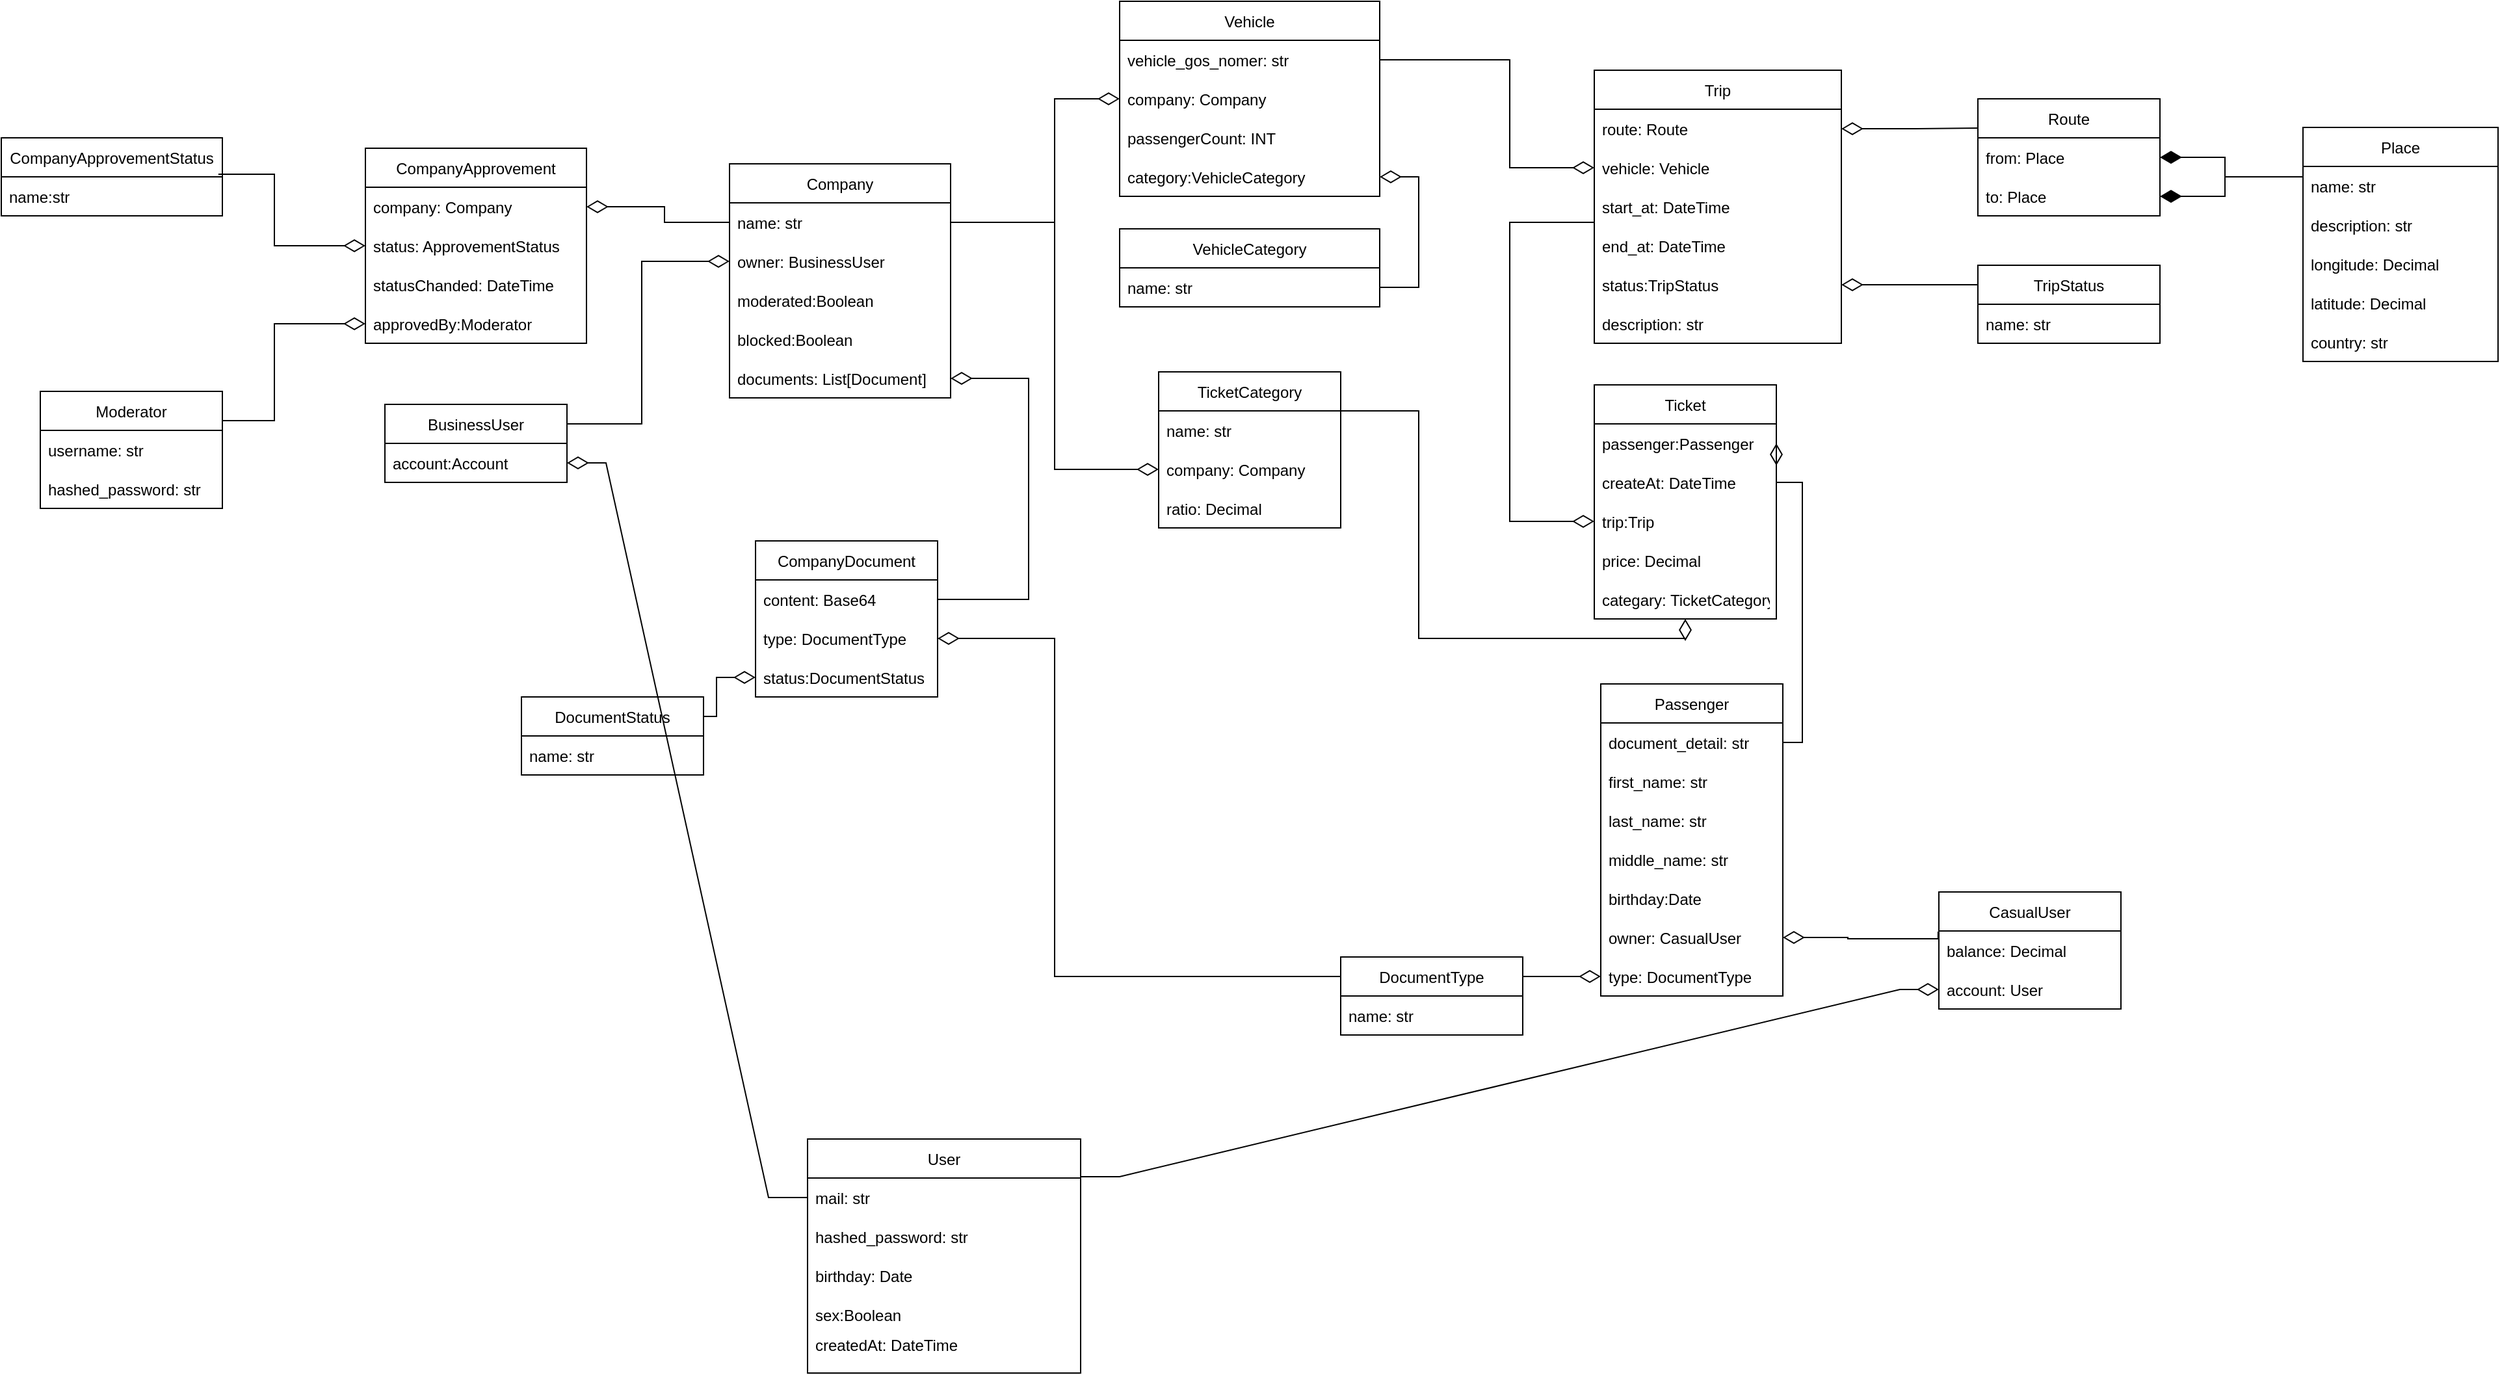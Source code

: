 <mxfile version="15.6.8" type="github">
  <diagram id="ArGW7IDya43heI2d5whR" name="Page-1">
    <mxGraphModel dx="1819" dy="524" grid="1" gridSize="10" guides="1" tooltips="1" connect="1" arrows="1" fold="1" page="1" pageScale="1" pageWidth="850" pageHeight="1100" math="0" shadow="0">
      <root>
        <mxCell id="0" />
        <mxCell id="1" parent="0" />
        <mxCell id="jDXTL4kX9GD-vCOHamEt-2" value="BusinessUser" style="swimlane;fontStyle=0;childLayout=stackLayout;horizontal=1;startSize=30;horizontalStack=0;resizeParent=1;resizeParentMax=0;resizeLast=0;collapsible=1;marginBottom=0;" parent="1" vertex="1">
          <mxGeometry x="-155" y="365" width="140" height="60" as="geometry" />
        </mxCell>
        <mxCell id="jDXTL4kX9GD-vCOHamEt-3" value="account:Account" style="text;strokeColor=none;fillColor=none;align=left;verticalAlign=middle;spacingLeft=4;spacingRight=4;overflow=hidden;points=[[0,0.5],[1,0.5]];portConstraint=eastwest;rotatable=0;" parent="jDXTL4kX9GD-vCOHamEt-2" vertex="1">
          <mxGeometry y="30" width="140" height="30" as="geometry" />
        </mxCell>
        <mxCell id="jDXTL4kX9GD-vCOHamEt-6" value="Vehicle" style="swimlane;fontStyle=0;childLayout=stackLayout;horizontal=1;startSize=30;horizontalStack=0;resizeParent=1;resizeParentMax=0;resizeLast=0;collapsible=1;marginBottom=0;" parent="1" vertex="1">
          <mxGeometry x="410" y="55" width="200" height="150" as="geometry" />
        </mxCell>
        <mxCell id="jDXTL4kX9GD-vCOHamEt-7" value="vehicle_gos_nomer: str" style="text;strokeColor=none;fillColor=none;align=left;verticalAlign=middle;spacingLeft=4;spacingRight=4;overflow=hidden;points=[[0,0.5],[1,0.5]];portConstraint=eastwest;rotatable=0;" parent="jDXTL4kX9GD-vCOHamEt-6" vertex="1">
          <mxGeometry y="30" width="200" height="30" as="geometry" />
        </mxCell>
        <mxCell id="jDXTL4kX9GD-vCOHamEt-8" value="company: Company" style="text;strokeColor=none;fillColor=none;align=left;verticalAlign=middle;spacingLeft=4;spacingRight=4;overflow=hidden;points=[[0,0.5],[1,0.5]];portConstraint=eastwest;rotatable=0;" parent="jDXTL4kX9GD-vCOHamEt-6" vertex="1">
          <mxGeometry y="60" width="200" height="30" as="geometry" />
        </mxCell>
        <mxCell id="jDXTL4kX9GD-vCOHamEt-46" value="passengerCount: INT" style="text;strokeColor=none;fillColor=none;align=left;verticalAlign=middle;spacingLeft=4;spacingRight=4;overflow=hidden;points=[[0,0.5],[1,0.5]];portConstraint=eastwest;rotatable=0;" parent="jDXTL4kX9GD-vCOHamEt-6" vertex="1">
          <mxGeometry y="90" width="200" height="30" as="geometry" />
        </mxCell>
        <mxCell id="jDXTL4kX9GD-vCOHamEt-43" value="category:VehicleCategory" style="text;strokeColor=none;fillColor=none;align=left;verticalAlign=middle;spacingLeft=4;spacingRight=4;overflow=hidden;points=[[0,0.5],[1,0.5]];portConstraint=eastwest;rotatable=0;" parent="jDXTL4kX9GD-vCOHamEt-6" vertex="1">
          <mxGeometry y="120" width="200" height="30" as="geometry" />
        </mxCell>
        <mxCell id="jDXTL4kX9GD-vCOHamEt-14" style="rounded=0;orthogonalLoop=1;jettySize=auto;html=1;elbow=vertical;edgeStyle=orthogonalEdgeStyle;exitX=0;exitY=0.5;exitDx=0;exitDy=0;endArrow=none;endFill=0;entryX=1;entryY=0.25;entryDx=0;entryDy=0;strokeWidth=1;endSize=11;startArrow=diamondThin;startFill=0;startSize=14;" parent="1" source="jDXTL4kX9GD-vCOHamEt-12" target="jDXTL4kX9GD-vCOHamEt-2" edge="1">
          <mxGeometry relative="1" as="geometry">
            <mxPoint x="10" y="450" as="targetPoint" />
          </mxGeometry>
        </mxCell>
        <mxCell id="jDXTL4kX9GD-vCOHamEt-10" value="Company" style="swimlane;fontStyle=0;childLayout=stackLayout;horizontal=1;startSize=30;horizontalStack=0;resizeParent=1;resizeParentMax=0;resizeLast=0;collapsible=1;marginBottom=0;" parent="1" vertex="1">
          <mxGeometry x="110" y="180" width="170" height="180" as="geometry" />
        </mxCell>
        <mxCell id="jDXTL4kX9GD-vCOHamEt-11" value="name: str" style="text;strokeColor=none;fillColor=none;align=left;verticalAlign=middle;spacingLeft=4;spacingRight=4;overflow=hidden;points=[[0,0.5],[1,0.5]];portConstraint=eastwest;rotatable=0;" parent="jDXTL4kX9GD-vCOHamEt-10" vertex="1">
          <mxGeometry y="30" width="170" height="30" as="geometry" />
        </mxCell>
        <mxCell id="jDXTL4kX9GD-vCOHamEt-12" value="owner: BusinessUser" style="text;strokeColor=none;fillColor=none;align=left;verticalAlign=middle;spacingLeft=4;spacingRight=4;overflow=hidden;points=[[0,0.5],[1,0.5]];portConstraint=eastwest;rotatable=0;" parent="jDXTL4kX9GD-vCOHamEt-10" vertex="1">
          <mxGeometry y="60" width="170" height="30" as="geometry" />
        </mxCell>
        <mxCell id="jDXTL4kX9GD-vCOHamEt-28" value="moderated:Boolean" style="text;strokeColor=none;fillColor=none;align=left;verticalAlign=middle;spacingLeft=4;spacingRight=4;overflow=hidden;points=[[0,0.5],[1,0.5]];portConstraint=eastwest;rotatable=0;" parent="jDXTL4kX9GD-vCOHamEt-10" vertex="1">
          <mxGeometry y="90" width="170" height="30" as="geometry" />
        </mxCell>
        <mxCell id="jDXTL4kX9GD-vCOHamEt-85" value="blocked:Boolean" style="text;strokeColor=none;fillColor=none;align=left;verticalAlign=middle;spacingLeft=4;spacingRight=4;overflow=hidden;points=[[0,0.5],[1,0.5]];portConstraint=eastwest;rotatable=0;" parent="jDXTL4kX9GD-vCOHamEt-10" vertex="1">
          <mxGeometry y="120" width="170" height="30" as="geometry" />
        </mxCell>
        <mxCell id="jDXTL4kX9GD-vCOHamEt-126" value="documents: List[Document]" style="text;strokeColor=none;fillColor=none;align=left;verticalAlign=middle;spacingLeft=4;spacingRight=4;overflow=hidden;points=[[0,0.5],[1,0.5]];portConstraint=eastwest;rotatable=0;" parent="jDXTL4kX9GD-vCOHamEt-10" vertex="1">
          <mxGeometry y="150" width="170" height="30" as="geometry" />
        </mxCell>
        <mxCell id="jDXTL4kX9GD-vCOHamEt-15" style="edgeStyle=orthogonalEdgeStyle;rounded=0;orthogonalLoop=1;jettySize=auto;html=1;elbow=vertical;entryX=1;entryY=0.5;entryDx=0;entryDy=0;endArrow=none;endFill=0;strokeWidth=1;endSize=11;startArrow=diamondThin;startFill=0;startSize=14;" parent="1" source="jDXTL4kX9GD-vCOHamEt-8" target="jDXTL4kX9GD-vCOHamEt-11" edge="1">
          <mxGeometry relative="1" as="geometry">
            <Array as="points">
              <mxPoint x="360" y="130" />
              <mxPoint x="360" y="225" />
            </Array>
          </mxGeometry>
        </mxCell>
        <mxCell id="jDXTL4kX9GD-vCOHamEt-29" value="Moderator" style="swimlane;fontStyle=0;childLayout=stackLayout;horizontal=1;startSize=30;horizontalStack=0;resizeParent=1;resizeParentMax=0;resizeLast=0;collapsible=1;marginBottom=0;" parent="1" vertex="1">
          <mxGeometry x="-420" y="355" width="140" height="90" as="geometry" />
        </mxCell>
        <mxCell id="jDXTL4kX9GD-vCOHamEt-30" value="username: str" style="text;strokeColor=none;fillColor=none;align=left;verticalAlign=middle;spacingLeft=4;spacingRight=4;overflow=hidden;points=[[0,0.5],[1,0.5]];portConstraint=eastwest;rotatable=0;" parent="jDXTL4kX9GD-vCOHamEt-29" vertex="1">
          <mxGeometry y="30" width="140" height="30" as="geometry" />
        </mxCell>
        <mxCell id="jDXTL4kX9GD-vCOHamEt-31" value="hashed_password: str" style="text;strokeColor=none;fillColor=none;align=left;verticalAlign=middle;spacingLeft=4;spacingRight=4;overflow=hidden;points=[[0,0.5],[1,0.5]];portConstraint=eastwest;rotatable=0;" parent="jDXTL4kX9GD-vCOHamEt-29" vertex="1">
          <mxGeometry y="60" width="140" height="30" as="geometry" />
        </mxCell>
        <mxCell id="jDXTL4kX9GD-vCOHamEt-34" value="CompanyApprovement" style="swimlane;fontStyle=0;childLayout=stackLayout;horizontal=1;startSize=30;horizontalStack=0;resizeParent=1;resizeParentMax=0;resizeLast=0;collapsible=1;marginBottom=0;" parent="1" vertex="1">
          <mxGeometry x="-170" y="168" width="170" height="150" as="geometry" />
        </mxCell>
        <mxCell id="jDXTL4kX9GD-vCOHamEt-35" value="company: Company" style="text;strokeColor=none;fillColor=none;align=left;verticalAlign=middle;spacingLeft=4;spacingRight=4;overflow=hidden;points=[[0,0.5],[1,0.5]];portConstraint=eastwest;rotatable=0;" parent="jDXTL4kX9GD-vCOHamEt-34" vertex="1">
          <mxGeometry y="30" width="170" height="30" as="geometry" />
        </mxCell>
        <mxCell id="jDXTL4kX9GD-vCOHamEt-36" value="status: ApprovementStatus" style="text;strokeColor=none;fillColor=none;align=left;verticalAlign=middle;spacingLeft=4;spacingRight=4;overflow=hidden;points=[[0,0.5],[1,0.5]];portConstraint=eastwest;rotatable=0;" parent="jDXTL4kX9GD-vCOHamEt-34" vertex="1">
          <mxGeometry y="60" width="170" height="30" as="geometry" />
        </mxCell>
        <mxCell id="jDXTL4kX9GD-vCOHamEt-56" value="statusChanded: DateTime" style="text;strokeColor=none;fillColor=none;align=left;verticalAlign=middle;spacingLeft=4;spacingRight=4;overflow=hidden;points=[[0,0.5],[1,0.5]];portConstraint=eastwest;rotatable=0;" parent="jDXTL4kX9GD-vCOHamEt-34" vertex="1">
          <mxGeometry y="90" width="170" height="30" as="geometry" />
        </mxCell>
        <mxCell id="jDXTL4kX9GD-vCOHamEt-55" value="approvedBy:Moderator" style="text;strokeColor=none;fillColor=none;align=left;verticalAlign=middle;spacingLeft=4;spacingRight=4;overflow=hidden;points=[[0,0.5],[1,0.5]];portConstraint=eastwest;rotatable=0;" parent="jDXTL4kX9GD-vCOHamEt-34" vertex="1">
          <mxGeometry y="120" width="170" height="30" as="geometry" />
        </mxCell>
        <mxCell id="jDXTL4kX9GD-vCOHamEt-38" value="VehicleCategory" style="swimlane;fontStyle=0;childLayout=stackLayout;horizontal=1;startSize=30;horizontalStack=0;resizeParent=1;resizeParentMax=0;resizeLast=0;collapsible=1;marginBottom=0;" parent="1" vertex="1">
          <mxGeometry x="410" y="230" width="200" height="60" as="geometry" />
        </mxCell>
        <mxCell id="jDXTL4kX9GD-vCOHamEt-39" value="name: str" style="text;strokeColor=none;fillColor=none;align=left;verticalAlign=middle;spacingLeft=4;spacingRight=4;overflow=hidden;points=[[0,0.5],[1,0.5]];portConstraint=eastwest;rotatable=0;" parent="jDXTL4kX9GD-vCOHamEt-38" vertex="1">
          <mxGeometry y="30" width="200" height="30" as="geometry" />
        </mxCell>
        <mxCell id="jDXTL4kX9GD-vCOHamEt-44" style="edgeStyle=entityRelationEdgeStyle;rounded=0;orthogonalLoop=1;jettySize=auto;html=1;elbow=vertical;entryX=1;entryY=0.5;entryDx=0;entryDy=0;endArrow=none;endFill=0;strokeWidth=1;endSize=11;startArrow=diamondThin;startFill=0;startSize=14;" parent="1" source="jDXTL4kX9GD-vCOHamEt-43" target="jDXTL4kX9GD-vCOHamEt-39" edge="1">
          <mxGeometry relative="1" as="geometry" />
        </mxCell>
        <mxCell id="jDXTL4kX9GD-vCOHamEt-47" style="edgeStyle=orthogonalEdgeStyle;rounded=0;orthogonalLoop=1;jettySize=auto;html=1;entryX=0;entryY=0.25;entryDx=0;entryDy=0;elbow=vertical;endArrow=none;endFill=0;strokeWidth=1;endSize=11;startArrow=diamondThin;startFill=0;startSize=14;" parent="1" source="jDXTL4kX9GD-vCOHamEt-35" target="jDXTL4kX9GD-vCOHamEt-10" edge="1">
          <mxGeometry relative="1" as="geometry" />
        </mxCell>
        <mxCell id="jDXTL4kX9GD-vCOHamEt-48" value="CompanyApprovementStatus" style="swimlane;fontStyle=0;childLayout=stackLayout;horizontal=1;startSize=30;horizontalStack=0;resizeParent=1;resizeParentMax=0;resizeLast=0;collapsible=1;marginBottom=0;" parent="1" vertex="1">
          <mxGeometry x="-450" y="160" width="170" height="60" as="geometry" />
        </mxCell>
        <mxCell id="jDXTL4kX9GD-vCOHamEt-49" value="name:str" style="text;strokeColor=none;fillColor=none;align=left;verticalAlign=middle;spacingLeft=4;spacingRight=4;overflow=hidden;points=[[0,0.5],[1,0.5]];portConstraint=eastwest;rotatable=0;" parent="jDXTL4kX9GD-vCOHamEt-48" vertex="1">
          <mxGeometry y="30" width="170" height="30" as="geometry" />
        </mxCell>
        <mxCell id="jDXTL4kX9GD-vCOHamEt-52" style="edgeStyle=orthogonalEdgeStyle;rounded=0;orthogonalLoop=1;jettySize=auto;html=1;entryX=0.982;entryY=-0.067;entryDx=0;entryDy=0;entryPerimeter=0;elbow=vertical;endArrow=none;endFill=0;startArrow=diamondThin;startFill=0;endSize=11;startSize=14;" parent="1" source="jDXTL4kX9GD-vCOHamEt-36" target="jDXTL4kX9GD-vCOHamEt-49" edge="1">
          <mxGeometry relative="1" as="geometry">
            <Array as="points">
              <mxPoint x="-240" y="243" />
              <mxPoint x="-240" y="188" />
            </Array>
          </mxGeometry>
        </mxCell>
        <mxCell id="jDXTL4kX9GD-vCOHamEt-57" style="edgeStyle=orthogonalEdgeStyle;rounded=0;orthogonalLoop=1;jettySize=auto;html=1;entryX=1;entryY=0.25;entryDx=0;entryDy=0;elbow=vertical;endArrow=none;endFill=0;startArrow=diamondThin;startFill=0;endSize=11;startSize=14;" parent="1" source="jDXTL4kX9GD-vCOHamEt-55" target="jDXTL4kX9GD-vCOHamEt-29" edge="1">
          <mxGeometry relative="1" as="geometry">
            <Array as="points">
              <mxPoint x="-240" y="303" />
              <mxPoint x="-240" y="378" />
            </Array>
          </mxGeometry>
        </mxCell>
        <mxCell id="jDXTL4kX9GD-vCOHamEt-58" value="Place" style="swimlane;fontStyle=0;childLayout=stackLayout;horizontal=1;startSize=30;horizontalStack=0;resizeParent=1;resizeParentMax=0;resizeLast=0;collapsible=1;marginBottom=0;" parent="1" vertex="1">
          <mxGeometry x="1320" y="152" width="150" height="180" as="geometry" />
        </mxCell>
        <mxCell id="jDXTL4kX9GD-vCOHamEt-59" value="name: str" style="text;strokeColor=none;fillColor=none;align=left;verticalAlign=middle;spacingLeft=4;spacingRight=4;overflow=hidden;points=[[0,0.5],[1,0.5]];portConstraint=eastwest;rotatable=0;" parent="jDXTL4kX9GD-vCOHamEt-58" vertex="1">
          <mxGeometry y="30" width="150" height="30" as="geometry" />
        </mxCell>
        <mxCell id="jDXTL4kX9GD-vCOHamEt-61" value="description: str" style="text;strokeColor=none;fillColor=none;align=left;verticalAlign=middle;spacingLeft=4;spacingRight=4;overflow=hidden;points=[[0,0.5],[1,0.5]];portConstraint=eastwest;rotatable=0;" parent="jDXTL4kX9GD-vCOHamEt-58" vertex="1">
          <mxGeometry y="60" width="150" height="30" as="geometry" />
        </mxCell>
        <mxCell id="jDXTL4kX9GD-vCOHamEt-60" value="longitude: Decimal" style="text;strokeColor=none;fillColor=none;align=left;verticalAlign=middle;spacingLeft=4;spacingRight=4;overflow=hidden;points=[[0,0.5],[1,0.5]];portConstraint=eastwest;rotatable=0;" parent="jDXTL4kX9GD-vCOHamEt-58" vertex="1">
          <mxGeometry y="90" width="150" height="30" as="geometry" />
        </mxCell>
        <mxCell id="atfgpZ-5ebNzYxhqKIcK-3" value="latitude: Decimal" style="text;strokeColor=none;fillColor=none;align=left;verticalAlign=middle;spacingLeft=4;spacingRight=4;overflow=hidden;points=[[0,0.5],[1,0.5]];portConstraint=eastwest;rotatable=0;" vertex="1" parent="jDXTL4kX9GD-vCOHamEt-58">
          <mxGeometry y="120" width="150" height="30" as="geometry" />
        </mxCell>
        <mxCell id="jDXTL4kX9GD-vCOHamEt-86" value="country: str" style="text;strokeColor=none;fillColor=none;align=left;verticalAlign=middle;spacingLeft=4;spacingRight=4;overflow=hidden;points=[[0,0.5],[1,0.5]];portConstraint=eastwest;rotatable=0;" parent="jDXTL4kX9GD-vCOHamEt-58" vertex="1">
          <mxGeometry y="150" width="150" height="30" as="geometry" />
        </mxCell>
        <mxCell id="jDXTL4kX9GD-vCOHamEt-62" value="Route" style="swimlane;fontStyle=0;childLayout=stackLayout;horizontal=1;startSize=30;horizontalStack=0;resizeParent=1;resizeParentMax=0;resizeLast=0;collapsible=1;marginBottom=0;" parent="1" vertex="1">
          <mxGeometry x="1070" y="130" width="140" height="90" as="geometry" />
        </mxCell>
        <mxCell id="jDXTL4kX9GD-vCOHamEt-63" value="from: Place" style="text;strokeColor=none;fillColor=none;align=left;verticalAlign=middle;spacingLeft=4;spacingRight=4;overflow=hidden;points=[[0,0.5],[1,0.5]];portConstraint=eastwest;rotatable=0;" parent="jDXTL4kX9GD-vCOHamEt-62" vertex="1">
          <mxGeometry y="30" width="140" height="30" as="geometry" />
        </mxCell>
        <mxCell id="jDXTL4kX9GD-vCOHamEt-64" value="to: Place" style="text;strokeColor=none;fillColor=none;align=left;verticalAlign=middle;spacingLeft=4;spacingRight=4;overflow=hidden;points=[[0,0.5],[1,0.5]];portConstraint=eastwest;rotatable=0;" parent="jDXTL4kX9GD-vCOHamEt-62" vertex="1">
          <mxGeometry y="60" width="140" height="30" as="geometry" />
        </mxCell>
        <mxCell id="jDXTL4kX9GD-vCOHamEt-66" style="edgeStyle=orthogonalEdgeStyle;rounded=0;orthogonalLoop=1;jettySize=auto;html=1;entryX=0;entryY=0.25;entryDx=0;entryDy=0;elbow=vertical;endArrow=none;endFill=0;startArrow=diamondThin;startFill=1;endSize=11;startSize=14;" parent="1" source="jDXTL4kX9GD-vCOHamEt-63" target="jDXTL4kX9GD-vCOHamEt-58" edge="1">
          <mxGeometry relative="1" as="geometry">
            <Array as="points">
              <mxPoint x="1260" y="175" />
              <mxPoint x="1260" y="190" />
              <mxPoint x="1320" y="190" />
            </Array>
          </mxGeometry>
        </mxCell>
        <mxCell id="jDXTL4kX9GD-vCOHamEt-67" style="edgeStyle=orthogonalEdgeStyle;rounded=0;orthogonalLoop=1;jettySize=auto;html=1;elbow=vertical;entryX=0;entryY=0.25;entryDx=0;entryDy=0;endArrow=none;endFill=0;startArrow=diamondThin;startFill=1;endSize=11;startSize=14;" parent="1" source="jDXTL4kX9GD-vCOHamEt-64" target="jDXTL4kX9GD-vCOHamEt-58" edge="1">
          <mxGeometry relative="1" as="geometry">
            <mxPoint x="1000" y="360" as="targetPoint" />
            <Array as="points">
              <mxPoint x="1260" y="205" />
              <mxPoint x="1260" y="190" />
              <mxPoint x="1320" y="190" />
            </Array>
          </mxGeometry>
        </mxCell>
        <mxCell id="jDXTL4kX9GD-vCOHamEt-68" value="Trip" style="swimlane;fontStyle=0;childLayout=stackLayout;horizontal=1;startSize=30;horizontalStack=0;resizeParent=1;resizeParentMax=0;resizeLast=0;collapsible=1;marginBottom=0;" parent="1" vertex="1">
          <mxGeometry x="775" y="108" width="190" height="210" as="geometry" />
        </mxCell>
        <mxCell id="jDXTL4kX9GD-vCOHamEt-69" value="route: Route" style="text;strokeColor=none;fillColor=none;align=left;verticalAlign=middle;spacingLeft=4;spacingRight=4;overflow=hidden;points=[[0,0.5],[1,0.5]];portConstraint=eastwest;rotatable=0;" parent="jDXTL4kX9GD-vCOHamEt-68" vertex="1">
          <mxGeometry y="30" width="190" height="30" as="geometry" />
        </mxCell>
        <mxCell id="jDXTL4kX9GD-vCOHamEt-70" value="vehicle: Vehicle" style="text;strokeColor=none;fillColor=none;align=left;verticalAlign=middle;spacingLeft=4;spacingRight=4;overflow=hidden;points=[[0,0.5],[1,0.5]];portConstraint=eastwest;rotatable=0;" parent="jDXTL4kX9GD-vCOHamEt-68" vertex="1">
          <mxGeometry y="60" width="190" height="30" as="geometry" />
        </mxCell>
        <mxCell id="jDXTL4kX9GD-vCOHamEt-71" value="start_at: DateTime" style="text;strokeColor=none;fillColor=none;align=left;verticalAlign=middle;spacingLeft=4;spacingRight=4;overflow=hidden;points=[[0,0.5],[1,0.5]];portConstraint=eastwest;rotatable=0;" parent="jDXTL4kX9GD-vCOHamEt-68" vertex="1">
          <mxGeometry y="90" width="190" height="30" as="geometry" />
        </mxCell>
        <mxCell id="jDXTL4kX9GD-vCOHamEt-72" value="end_at: DateTime" style="text;strokeColor=none;fillColor=none;align=left;verticalAlign=middle;spacingLeft=4;spacingRight=4;overflow=hidden;points=[[0,0.5],[1,0.5]];portConstraint=eastwest;rotatable=0;" parent="jDXTL4kX9GD-vCOHamEt-68" vertex="1">
          <mxGeometry y="120" width="190" height="30" as="geometry" />
        </mxCell>
        <mxCell id="jDXTL4kX9GD-vCOHamEt-87" value="status:TripStatus" style="text;strokeColor=none;fillColor=none;align=left;verticalAlign=middle;spacingLeft=4;spacingRight=4;overflow=hidden;points=[[0,0.5],[1,0.5]];portConstraint=eastwest;rotatable=0;" parent="jDXTL4kX9GD-vCOHamEt-68" vertex="1">
          <mxGeometry y="150" width="190" height="30" as="geometry" />
        </mxCell>
        <mxCell id="jDXTL4kX9GD-vCOHamEt-75" value="description: str" style="text;strokeColor=none;fillColor=none;align=left;verticalAlign=middle;spacingLeft=4;spacingRight=4;overflow=hidden;points=[[0,0.5],[1,0.5]];portConstraint=eastwest;rotatable=0;" parent="jDXTL4kX9GD-vCOHamEt-68" vertex="1">
          <mxGeometry y="180" width="190" height="30" as="geometry" />
        </mxCell>
        <mxCell id="jDXTL4kX9GD-vCOHamEt-73" style="edgeStyle=orthogonalEdgeStyle;rounded=0;orthogonalLoop=1;jettySize=auto;html=1;entryX=0;entryY=0.25;entryDx=0;entryDy=0;elbow=vertical;endArrow=none;endFill=0;startArrow=diamondThin;startFill=0;endSize=11;startSize=14;" parent="1" source="jDXTL4kX9GD-vCOHamEt-69" target="jDXTL4kX9GD-vCOHamEt-62" edge="1">
          <mxGeometry relative="1" as="geometry" />
        </mxCell>
        <mxCell id="jDXTL4kX9GD-vCOHamEt-74" style="edgeStyle=orthogonalEdgeStyle;rounded=0;orthogonalLoop=1;jettySize=auto;html=1;entryX=1;entryY=0.5;entryDx=0;entryDy=0;elbow=vertical;endArrow=none;endFill=0;strokeWidth=1;endSize=11;startArrow=diamondThin;startFill=0;startSize=14;" parent="1" source="jDXTL4kX9GD-vCOHamEt-70" target="jDXTL4kX9GD-vCOHamEt-7" edge="1">
          <mxGeometry relative="1" as="geometry">
            <Array as="points">
              <mxPoint x="710" y="183" />
              <mxPoint x="710" y="100" />
            </Array>
          </mxGeometry>
        </mxCell>
        <mxCell id="jDXTL4kX9GD-vCOHamEt-76" value="CasualUser" style="swimlane;fontStyle=0;childLayout=stackLayout;horizontal=1;startSize=30;horizontalStack=0;resizeParent=1;resizeParentMax=0;resizeLast=0;collapsible=1;marginBottom=0;" parent="1" vertex="1">
          <mxGeometry x="1040" y="740" width="140" height="90" as="geometry" />
        </mxCell>
        <mxCell id="jDXTL4kX9GD-vCOHamEt-134" value="balance: Decimal" style="text;strokeColor=none;fillColor=none;align=left;verticalAlign=middle;spacingLeft=4;spacingRight=4;overflow=hidden;points=[[0,0.5],[1,0.5]];portConstraint=eastwest;rotatable=0;" parent="jDXTL4kX9GD-vCOHamEt-76" vertex="1">
          <mxGeometry y="30" width="140" height="30" as="geometry" />
        </mxCell>
        <mxCell id="u1v4r5TJMtI3zMluvvGJ-2" value="account: User" style="text;strokeColor=none;fillColor=none;align=left;verticalAlign=middle;spacingLeft=4;spacingRight=4;overflow=hidden;points=[[0,0.5],[1,0.5]];portConstraint=eastwest;rotatable=0;" parent="jDXTL4kX9GD-vCOHamEt-76" vertex="1">
          <mxGeometry y="60" width="140" height="30" as="geometry" />
        </mxCell>
        <mxCell id="jDXTL4kX9GD-vCOHamEt-88" value="TripStatus" style="swimlane;fontStyle=0;childLayout=stackLayout;horizontal=1;startSize=30;horizontalStack=0;resizeParent=1;resizeParentMax=0;resizeLast=0;collapsible=1;marginBottom=0;" parent="1" vertex="1">
          <mxGeometry x="1070" y="258" width="140" height="60" as="geometry" />
        </mxCell>
        <mxCell id="jDXTL4kX9GD-vCOHamEt-89" value="name: str" style="text;strokeColor=none;fillColor=none;align=left;verticalAlign=middle;spacingLeft=4;spacingRight=4;overflow=hidden;points=[[0,0.5],[1,0.5]];portConstraint=eastwest;rotatable=0;" parent="jDXTL4kX9GD-vCOHamEt-88" vertex="1">
          <mxGeometry y="30" width="140" height="30" as="geometry" />
        </mxCell>
        <mxCell id="jDXTL4kX9GD-vCOHamEt-92" style="edgeStyle=entityRelationEdgeStyle;rounded=0;orthogonalLoop=1;jettySize=auto;html=1;entryX=0;entryY=0.25;entryDx=0;entryDy=0;elbow=vertical;endArrow=none;endFill=0;startArrow=diamondThin;startFill=0;endSize=11;startSize=14;" parent="1" source="jDXTL4kX9GD-vCOHamEt-87" target="jDXTL4kX9GD-vCOHamEt-88" edge="1">
          <mxGeometry relative="1" as="geometry" />
        </mxCell>
        <mxCell id="jDXTL4kX9GD-vCOHamEt-93" value="Ticket" style="swimlane;fontStyle=0;childLayout=stackLayout;horizontal=1;startSize=30;horizontalStack=0;resizeParent=1;resizeParentMax=0;resizeLast=0;collapsible=1;marginBottom=0;" parent="1" vertex="1">
          <mxGeometry x="775" y="350" width="140" height="180" as="geometry" />
        </mxCell>
        <mxCell id="jDXTL4kX9GD-vCOHamEt-135" value="passenger:Passenger" style="text;strokeColor=none;fillColor=none;align=left;verticalAlign=middle;spacingLeft=4;spacingRight=4;overflow=hidden;points=[[0,0.5],[1,0.5]];portConstraint=eastwest;rotatable=0;" parent="jDXTL4kX9GD-vCOHamEt-93" vertex="1">
          <mxGeometry y="30" width="140" height="30" as="geometry" />
        </mxCell>
        <mxCell id="jDXTL4kX9GD-vCOHamEt-95" value="createAt: DateTime" style="text;strokeColor=none;fillColor=none;align=left;verticalAlign=middle;spacingLeft=4;spacingRight=4;overflow=hidden;points=[[0,0.5],[1,0.5]];portConstraint=eastwest;rotatable=0;" parent="jDXTL4kX9GD-vCOHamEt-93" vertex="1">
          <mxGeometry y="60" width="140" height="30" as="geometry" />
        </mxCell>
        <mxCell id="jDXTL4kX9GD-vCOHamEt-105" value="trip:Trip" style="text;strokeColor=none;fillColor=none;align=left;verticalAlign=middle;spacingLeft=4;spacingRight=4;overflow=hidden;points=[[0,0.5],[1,0.5]];portConstraint=eastwest;rotatable=0;" parent="jDXTL4kX9GD-vCOHamEt-93" vertex="1">
          <mxGeometry y="90" width="140" height="30" as="geometry" />
        </mxCell>
        <mxCell id="jDXTL4kX9GD-vCOHamEt-96" value="price: Decimal" style="text;strokeColor=none;fillColor=none;align=left;verticalAlign=middle;spacingLeft=4;spacingRight=4;overflow=hidden;points=[[0,0.5],[1,0.5]];portConstraint=eastwest;rotatable=0;" parent="jDXTL4kX9GD-vCOHamEt-93" vertex="1">
          <mxGeometry y="120" width="140" height="30" as="geometry" />
        </mxCell>
        <mxCell id="jDXTL4kX9GD-vCOHamEt-97" value="categary: TicketCategory" style="text;strokeColor=none;fillColor=none;align=left;verticalAlign=middle;spacingLeft=4;spacingRight=4;overflow=hidden;points=[[0,0.5],[1,0.5]];portConstraint=eastwest;rotatable=0;" parent="jDXTL4kX9GD-vCOHamEt-93" vertex="1">
          <mxGeometry y="150" width="140" height="30" as="geometry" />
        </mxCell>
        <mxCell id="jDXTL4kX9GD-vCOHamEt-99" value="TicketCategory" style="swimlane;fontStyle=0;childLayout=stackLayout;horizontal=1;startSize=30;horizontalStack=0;resizeParent=1;resizeParentMax=0;resizeLast=0;collapsible=1;marginBottom=0;" parent="1" vertex="1">
          <mxGeometry x="440" y="340" width="140" height="120" as="geometry" />
        </mxCell>
        <mxCell id="jDXTL4kX9GD-vCOHamEt-100" value="name: str" style="text;strokeColor=none;fillColor=none;align=left;verticalAlign=middle;spacingLeft=4;spacingRight=4;overflow=hidden;points=[[0,0.5],[1,0.5]];portConstraint=eastwest;rotatable=0;" parent="jDXTL4kX9GD-vCOHamEt-99" vertex="1">
          <mxGeometry y="30" width="140" height="30" as="geometry" />
        </mxCell>
        <mxCell id="jDXTL4kX9GD-vCOHamEt-101" value="company: Company" style="text;strokeColor=none;fillColor=none;align=left;verticalAlign=middle;spacingLeft=4;spacingRight=4;overflow=hidden;points=[[0,0.5],[1,0.5]];portConstraint=eastwest;rotatable=0;" parent="jDXTL4kX9GD-vCOHamEt-99" vertex="1">
          <mxGeometry y="60" width="140" height="30" as="geometry" />
        </mxCell>
        <mxCell id="jDXTL4kX9GD-vCOHamEt-102" value="ratio: Decimal" style="text;strokeColor=none;fillColor=none;align=left;verticalAlign=middle;spacingLeft=4;spacingRight=4;overflow=hidden;points=[[0,0.5],[1,0.5]];portConstraint=eastwest;rotatable=0;" parent="jDXTL4kX9GD-vCOHamEt-99" vertex="1">
          <mxGeometry y="90" width="140" height="30" as="geometry" />
        </mxCell>
        <mxCell id="jDXTL4kX9GD-vCOHamEt-103" style="edgeStyle=orthogonalEdgeStyle;rounded=0;orthogonalLoop=1;jettySize=auto;html=1;entryX=1;entryY=0.5;entryDx=0;entryDy=0;elbow=vertical;endArrow=none;endFill=0;strokeWidth=1;endSize=11;startArrow=diamondThin;startFill=0;startSize=14;" parent="1" source="jDXTL4kX9GD-vCOHamEt-101" target="jDXTL4kX9GD-vCOHamEt-11" edge="1">
          <mxGeometry relative="1" as="geometry">
            <Array as="points">
              <mxPoint x="360" y="415" />
              <mxPoint x="360" y="225" />
            </Array>
          </mxGeometry>
        </mxCell>
        <mxCell id="jDXTL4kX9GD-vCOHamEt-104" style="edgeStyle=orthogonalEdgeStyle;rounded=0;orthogonalLoop=1;jettySize=auto;html=1;entryX=1;entryY=0.25;entryDx=0;entryDy=0;elbow=vertical;endArrow=none;endFill=0;startArrow=diamondThin;startFill=0;endSize=11;startSize=14;" parent="1" source="jDXTL4kX9GD-vCOHamEt-97" target="jDXTL4kX9GD-vCOHamEt-99" edge="1">
          <mxGeometry relative="1" as="geometry">
            <Array as="points">
              <mxPoint x="640" y="545" />
              <mxPoint x="640" y="370" />
            </Array>
          </mxGeometry>
        </mxCell>
        <mxCell id="jDXTL4kX9GD-vCOHamEt-106" style="edgeStyle=orthogonalEdgeStyle;rounded=0;orthogonalLoop=1;jettySize=auto;html=1;endArrow=none;endFill=0;strokeWidth=1;endSize=11;startArrow=diamondThin;startFill=0;startSize=14;" parent="1" source="jDXTL4kX9GD-vCOHamEt-93" target="jDXTL4kX9GD-vCOHamEt-68" edge="1">
          <mxGeometry relative="1" as="geometry">
            <mxPoint x="740" y="280" as="targetPoint" />
            <Array as="points">
              <mxPoint x="710" y="455" />
              <mxPoint x="710" y="225" />
            </Array>
          </mxGeometry>
        </mxCell>
        <mxCell id="jDXTL4kX9GD-vCOHamEt-108" value="CompanyDocument" style="swimlane;fontStyle=0;childLayout=stackLayout;horizontal=1;startSize=30;horizontalStack=0;resizeParent=1;resizeParentMax=0;resizeLast=0;collapsible=1;marginBottom=0;" parent="1" vertex="1">
          <mxGeometry x="130" y="470" width="140" height="120" as="geometry" />
        </mxCell>
        <mxCell id="jDXTL4kX9GD-vCOHamEt-109" value="content: Base64" style="text;strokeColor=none;fillColor=none;align=left;verticalAlign=middle;spacingLeft=4;spacingRight=4;overflow=hidden;points=[[0,0.5],[1,0.5]];portConstraint=eastwest;rotatable=0;" parent="jDXTL4kX9GD-vCOHamEt-108" vertex="1">
          <mxGeometry y="30" width="140" height="30" as="geometry" />
        </mxCell>
        <mxCell id="jDXTL4kX9GD-vCOHamEt-110" value="type: DocumentType" style="text;strokeColor=none;fillColor=none;align=left;verticalAlign=middle;spacingLeft=4;spacingRight=4;overflow=hidden;points=[[0,0.5],[1,0.5]];portConstraint=eastwest;rotatable=0;" parent="jDXTL4kX9GD-vCOHamEt-108" vertex="1">
          <mxGeometry y="60" width="140" height="30" as="geometry" />
        </mxCell>
        <mxCell id="jDXTL4kX9GD-vCOHamEt-119" value="status:DocumentStatus" style="text;strokeColor=none;fillColor=none;align=left;verticalAlign=middle;spacingLeft=4;spacingRight=4;overflow=hidden;points=[[0,0.5],[1,0.5]];portConstraint=eastwest;rotatable=0;" parent="jDXTL4kX9GD-vCOHamEt-108" vertex="1">
          <mxGeometry y="90" width="140" height="30" as="geometry" />
        </mxCell>
        <mxCell id="jDXTL4kX9GD-vCOHamEt-113" value="DocumentType" style="swimlane;fontStyle=0;childLayout=stackLayout;horizontal=1;startSize=30;horizontalStack=0;resizeParent=1;resizeParentMax=0;resizeLast=0;collapsible=1;marginBottom=0;" parent="1" vertex="1">
          <mxGeometry x="580" y="790" width="140" height="60" as="geometry" />
        </mxCell>
        <mxCell id="jDXTL4kX9GD-vCOHamEt-114" value="name: str" style="text;strokeColor=none;fillColor=none;align=left;verticalAlign=middle;spacingLeft=4;spacingRight=4;overflow=hidden;points=[[0,0.5],[1,0.5]];portConstraint=eastwest;rotatable=0;" parent="jDXTL4kX9GD-vCOHamEt-113" vertex="1">
          <mxGeometry y="30" width="140" height="30" as="geometry" />
        </mxCell>
        <mxCell id="jDXTL4kX9GD-vCOHamEt-118" style="edgeStyle=orthogonalEdgeStyle;rounded=0;orthogonalLoop=1;jettySize=auto;html=1;endArrow=none;endFill=0;entryX=0;entryY=0.25;entryDx=0;entryDy=0;strokeWidth=1;endSize=11;startArrow=diamondThin;startFill=0;startSize=14;" parent="1" source="jDXTL4kX9GD-vCOHamEt-110" target="jDXTL4kX9GD-vCOHamEt-113" edge="1">
          <mxGeometry relative="1" as="geometry">
            <mxPoint x="560" y="820" as="targetPoint" />
            <Array as="points">
              <mxPoint x="360" y="545" />
              <mxPoint x="360" y="805" />
            </Array>
          </mxGeometry>
        </mxCell>
        <mxCell id="jDXTL4kX9GD-vCOHamEt-120" value="DocumentStatus" style="swimlane;fontStyle=0;childLayout=stackLayout;horizontal=1;startSize=30;horizontalStack=0;resizeParent=1;resizeParentMax=0;resizeLast=0;collapsible=1;marginBottom=0;" parent="1" vertex="1">
          <mxGeometry x="-50" y="590" width="140" height="60" as="geometry" />
        </mxCell>
        <mxCell id="jDXTL4kX9GD-vCOHamEt-121" value="name: str" style="text;strokeColor=none;fillColor=none;align=left;verticalAlign=middle;spacingLeft=4;spacingRight=4;overflow=hidden;points=[[0,0.5],[1,0.5]];portConstraint=eastwest;rotatable=0;" parent="jDXTL4kX9GD-vCOHamEt-120" vertex="1">
          <mxGeometry y="30" width="140" height="30" as="geometry" />
        </mxCell>
        <mxCell id="jDXTL4kX9GD-vCOHamEt-122" style="edgeStyle=orthogonalEdgeStyle;rounded=0;orthogonalLoop=1;jettySize=auto;html=1;entryX=1;entryY=0.25;entryDx=0;entryDy=0;endArrow=none;endFill=0;startArrow=diamondThin;startFill=0;endSize=11;startSize=14;" parent="1" source="jDXTL4kX9GD-vCOHamEt-119" target="jDXTL4kX9GD-vCOHamEt-120" edge="1">
          <mxGeometry relative="1" as="geometry" />
        </mxCell>
        <mxCell id="jDXTL4kX9GD-vCOHamEt-125" style="rounded=0;orthogonalLoop=1;jettySize=auto;html=1;entryX=1;entryY=0.5;entryDx=0;entryDy=0;exitX=1;exitY=0.5;exitDx=0;exitDy=0;edgeStyle=orthogonalEdgeStyle;endArrow=none;endFill=0;strokeWidth=1;endSize=11;startArrow=diamondThin;startFill=0;startSize=14;" parent="1" source="jDXTL4kX9GD-vCOHamEt-126" target="jDXTL4kX9GD-vCOHamEt-109" edge="1">
          <mxGeometry relative="1" as="geometry">
            <mxPoint x="-50" y="275" as="sourcePoint" />
            <Array as="points">
              <mxPoint x="340" y="345" />
              <mxPoint x="340" y="515" />
            </Array>
          </mxGeometry>
        </mxCell>
        <mxCell id="jDXTL4kX9GD-vCOHamEt-127" value="User" style="swimlane;fontStyle=0;childLayout=stackLayout;horizontal=1;startSize=30;horizontalStack=0;resizeParent=1;resizeParentMax=0;resizeLast=0;collapsible=1;marginBottom=0;" parent="1" vertex="1">
          <mxGeometry x="170" y="930" width="210" height="180" as="geometry" />
        </mxCell>
        <mxCell id="jDXTL4kX9GD-vCOHamEt-128" value="mail: str" style="text;strokeColor=none;fillColor=none;align=left;verticalAlign=middle;spacingLeft=4;spacingRight=4;overflow=hidden;points=[[0,0.5],[1,0.5]];portConstraint=eastwest;rotatable=0;" parent="jDXTL4kX9GD-vCOHamEt-127" vertex="1">
          <mxGeometry y="30" width="210" height="30" as="geometry" />
        </mxCell>
        <mxCell id="jDXTL4kX9GD-vCOHamEt-129" value="hashed_password: str" style="text;strokeColor=none;fillColor=none;align=left;verticalAlign=middle;spacingLeft=4;spacingRight=4;overflow=hidden;points=[[0,0.5],[1,0.5]];portConstraint=eastwest;rotatable=0;" parent="jDXTL4kX9GD-vCOHamEt-127" vertex="1">
          <mxGeometry y="60" width="210" height="30" as="geometry" />
        </mxCell>
        <mxCell id="jDXTL4kX9GD-vCOHamEt-130" value="birthday: Date" style="text;strokeColor=none;fillColor=none;align=left;verticalAlign=middle;spacingLeft=4;spacingRight=4;overflow=hidden;points=[[0,0.5],[1,0.5]];portConstraint=eastwest;rotatable=0;" parent="jDXTL4kX9GD-vCOHamEt-127" vertex="1">
          <mxGeometry y="90" width="210" height="30" as="geometry" />
        </mxCell>
        <mxCell id="jDXTL4kX9GD-vCOHamEt-131" value="sex:Boolean" style="text;strokeColor=none;fillColor=none;align=left;verticalAlign=middle;spacingLeft=4;spacingRight=4;overflow=hidden;points=[[0,0.5],[1,0.5]];portConstraint=eastwest;rotatable=0;" parent="jDXTL4kX9GD-vCOHamEt-127" vertex="1">
          <mxGeometry y="120" width="210" height="30" as="geometry" />
        </mxCell>
        <mxCell id="jDXTL4kX9GD-vCOHamEt-132" value="createdAt: DateTime&#xa;" style="text;strokeColor=none;fillColor=none;align=left;verticalAlign=middle;spacingLeft=4;spacingRight=4;overflow=hidden;points=[[0,0.5],[1,0.5]];portConstraint=eastwest;rotatable=0;" parent="jDXTL4kX9GD-vCOHamEt-127" vertex="1">
          <mxGeometry y="150" width="210" height="30" as="geometry" />
        </mxCell>
        <mxCell id="jDXTL4kX9GD-vCOHamEt-141" style="edgeStyle=orthogonalEdgeStyle;rounded=0;orthogonalLoop=1;jettySize=auto;html=1;exitX=0;exitY=0.5;exitDx=0;exitDy=0;endArrow=none;endFill=0;entryX=1;entryY=0.25;entryDx=0;entryDy=0;startArrow=diamondThin;startFill=0;endSize=11;startSize=14;" parent="1" source="jDXTL4kX9GD-vCOHamEt-138" target="jDXTL4kX9GD-vCOHamEt-113" edge="1">
          <mxGeometry relative="1" as="geometry">
            <mxPoint x="730" y="805" as="targetPoint" />
            <Array as="points" />
          </mxGeometry>
        </mxCell>
        <mxCell id="jDXTL4kX9GD-vCOHamEt-136" value="Passenger" style="swimlane;fontStyle=0;childLayout=stackLayout;horizontal=1;startSize=30;horizontalStack=0;resizeParent=1;resizeParentMax=0;resizeLast=0;collapsible=1;marginBottom=0;" parent="1" vertex="1">
          <mxGeometry x="780" y="580" width="140" height="240" as="geometry" />
        </mxCell>
        <mxCell id="jDXTL4kX9GD-vCOHamEt-137" value="document_detail: str " style="text;strokeColor=none;fillColor=none;align=left;verticalAlign=middle;spacingLeft=4;spacingRight=4;overflow=hidden;points=[[0,0.5],[1,0.5]];portConstraint=eastwest;rotatable=0;" parent="jDXTL4kX9GD-vCOHamEt-136" vertex="1">
          <mxGeometry y="30" width="140" height="30" as="geometry" />
        </mxCell>
        <mxCell id="jDXTL4kX9GD-vCOHamEt-139" value="first_name: str" style="text;strokeColor=none;fillColor=none;align=left;verticalAlign=middle;spacingLeft=4;spacingRight=4;overflow=hidden;points=[[0,0.5],[1,0.5]];portConstraint=eastwest;rotatable=0;" parent="jDXTL4kX9GD-vCOHamEt-136" vertex="1">
          <mxGeometry y="60" width="140" height="30" as="geometry" />
        </mxCell>
        <mxCell id="jDXTL4kX9GD-vCOHamEt-142" value="last_name: str" style="text;strokeColor=none;fillColor=none;align=left;verticalAlign=middle;spacingLeft=4;spacingRight=4;overflow=hidden;points=[[0,0.5],[1,0.5]];portConstraint=eastwest;rotatable=0;" parent="jDXTL4kX9GD-vCOHamEt-136" vertex="1">
          <mxGeometry y="90" width="140" height="30" as="geometry" />
        </mxCell>
        <mxCell id="jDXTL4kX9GD-vCOHamEt-143" value="middle_name: str" style="text;strokeColor=none;fillColor=none;align=left;verticalAlign=middle;spacingLeft=4;spacingRight=4;overflow=hidden;points=[[0,0.5],[1,0.5]];portConstraint=eastwest;rotatable=0;" parent="jDXTL4kX9GD-vCOHamEt-136" vertex="1">
          <mxGeometry y="120" width="140" height="30" as="geometry" />
        </mxCell>
        <mxCell id="jDXTL4kX9GD-vCOHamEt-144" value="birthday:Date" style="text;strokeColor=none;fillColor=none;align=left;verticalAlign=middle;spacingLeft=4;spacingRight=4;overflow=hidden;points=[[0,0.5],[1,0.5]];portConstraint=eastwest;rotatable=0;" parent="jDXTL4kX9GD-vCOHamEt-136" vertex="1">
          <mxGeometry y="150" width="140" height="30" as="geometry" />
        </mxCell>
        <mxCell id="jDXTL4kX9GD-vCOHamEt-146" value="owner: CasualUser" style="text;strokeColor=none;fillColor=none;align=left;verticalAlign=middle;spacingLeft=4;spacingRight=4;overflow=hidden;points=[[0,0.5],[1,0.5]];portConstraint=eastwest;rotatable=0;" parent="jDXTL4kX9GD-vCOHamEt-136" vertex="1">
          <mxGeometry y="180" width="140" height="30" as="geometry" />
        </mxCell>
        <mxCell id="jDXTL4kX9GD-vCOHamEt-138" value="type: DocumentType" style="text;strokeColor=none;fillColor=none;align=left;verticalAlign=middle;spacingLeft=4;spacingRight=4;overflow=hidden;points=[[0,0.5],[1,0.5]];portConstraint=eastwest;rotatable=0;" parent="jDXTL4kX9GD-vCOHamEt-136" vertex="1">
          <mxGeometry y="210" width="140" height="30" as="geometry" />
        </mxCell>
        <mxCell id="jDXTL4kX9GD-vCOHamEt-147" style="edgeStyle=orthogonalEdgeStyle;rounded=0;orthogonalLoop=1;jettySize=auto;html=1;entryX=-0.004;entryY=0.016;entryDx=0;entryDy=0;entryPerimeter=0;endArrow=none;endFill=0;startArrow=diamondThin;startFill=0;endSize=11;startSize=14;" parent="1" source="jDXTL4kX9GD-vCOHamEt-146" target="jDXTL4kX9GD-vCOHamEt-134" edge="1">
          <mxGeometry relative="1" as="geometry">
            <mxPoint x="1020" y="750" as="targetPoint" />
            <Array as="points">
              <mxPoint x="970" y="775" />
              <mxPoint x="970" y="776" />
            </Array>
          </mxGeometry>
        </mxCell>
        <mxCell id="NnbSLNQW330KgA1LCjZR-10" style="edgeStyle=orthogonalEdgeStyle;rounded=0;orthogonalLoop=1;jettySize=auto;html=1;entryX=1;entryY=0.5;entryDx=0;entryDy=0;exitX=1;exitY=0.5;exitDx=0;exitDy=0;endArrow=none;endFill=0;startArrow=diamondThin;startFill=0;endSize=11;startSize=14;" parent="1" source="jDXTL4kX9GD-vCOHamEt-135" target="jDXTL4kX9GD-vCOHamEt-137" edge="1">
          <mxGeometry relative="1" as="geometry">
            <Array as="points">
              <mxPoint x="935" y="425" />
              <mxPoint x="935" y="625" />
            </Array>
          </mxGeometry>
        </mxCell>
        <mxCell id="u1v4r5TJMtI3zMluvvGJ-3" style="edgeStyle=entityRelationEdgeStyle;rounded=0;orthogonalLoop=1;jettySize=auto;html=1;entryX=1;entryY=0.161;entryDx=0;entryDy=0;entryPerimeter=0;endArrow=none;endFill=0;strokeWidth=1;endSize=11;startArrow=diamondThin;startFill=0;startSize=14;" parent="1" source="u1v4r5TJMtI3zMluvvGJ-2" target="jDXTL4kX9GD-vCOHamEt-127" edge="1">
          <mxGeometry relative="1" as="geometry" />
        </mxCell>
        <mxCell id="u1v4r5TJMtI3zMluvvGJ-4" style="edgeStyle=entityRelationEdgeStyle;rounded=0;orthogonalLoop=1;jettySize=auto;html=1;entryX=0;entryY=0.25;entryDx=0;entryDy=0;endArrow=none;endFill=0;strokeWidth=1;endSize=11;startArrow=diamondThin;startFill=0;startSize=14;" parent="1" source="jDXTL4kX9GD-vCOHamEt-3" target="jDXTL4kX9GD-vCOHamEt-127" edge="1">
          <mxGeometry relative="1" as="geometry">
            <mxPoint x="10" y="380" as="sourcePoint" />
          </mxGeometry>
        </mxCell>
      </root>
    </mxGraphModel>
  </diagram>
</mxfile>
